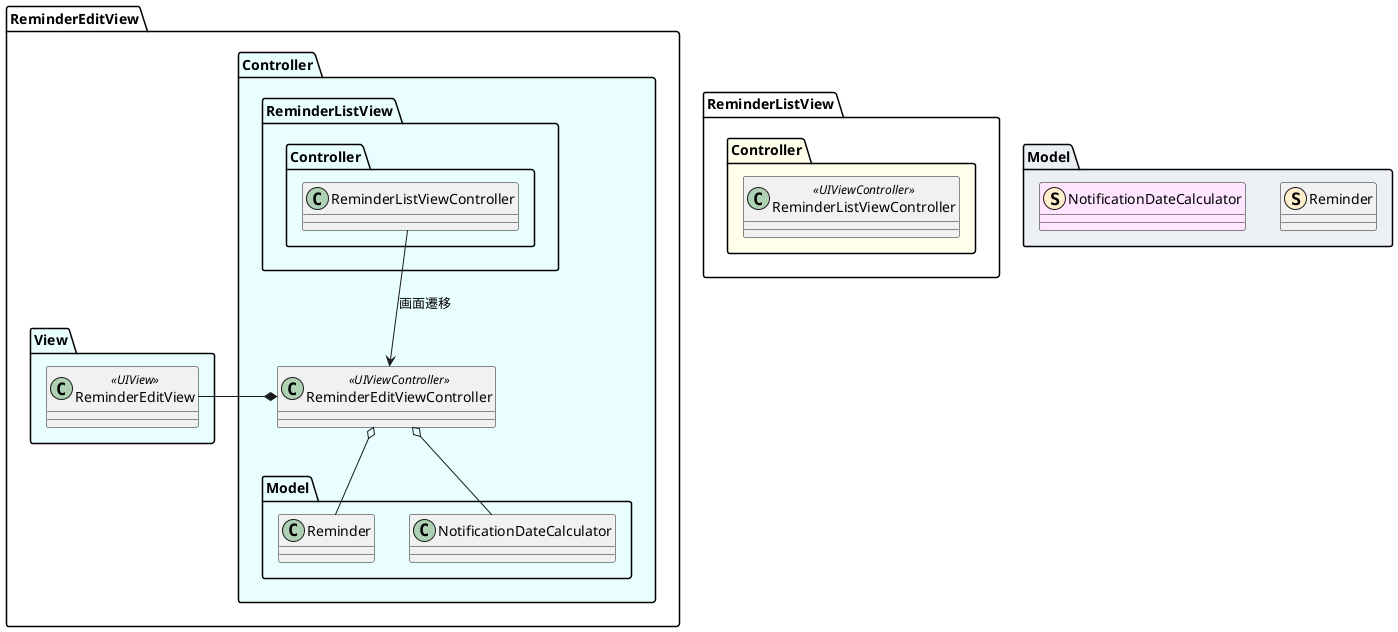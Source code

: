 @startuml Models

namespace ReminderEditView.Controller #E9FFFF {
    class ReminderEditViewController <<UIViewController>>
    ReminderEditViewController o-- Model.Reminder
    ReminderEditViewController *-l- ReminderEditView.View.ReminderEditView
    ReminderEditViewController o-- Model.NotificationDateCalculator
    ReminderEditViewController <-u- ReminderListView.Controller.ReminderListViewController: 画面遷移
}
namespace ReminderEditView.View #E9FFFF {
    class ReminderEditView <<UIView>>
}

' 依存先
namespace ReminderListView.Controller #FFFFEC {
    class ReminderListViewController <<UIViewController>>
}
namespace Model #ECEFF4 {
    class Reminder <<S, #ffeecc)>>
    class NotificationDateCalculator <<S, #ffeecc)>> #FFE5FF
}
